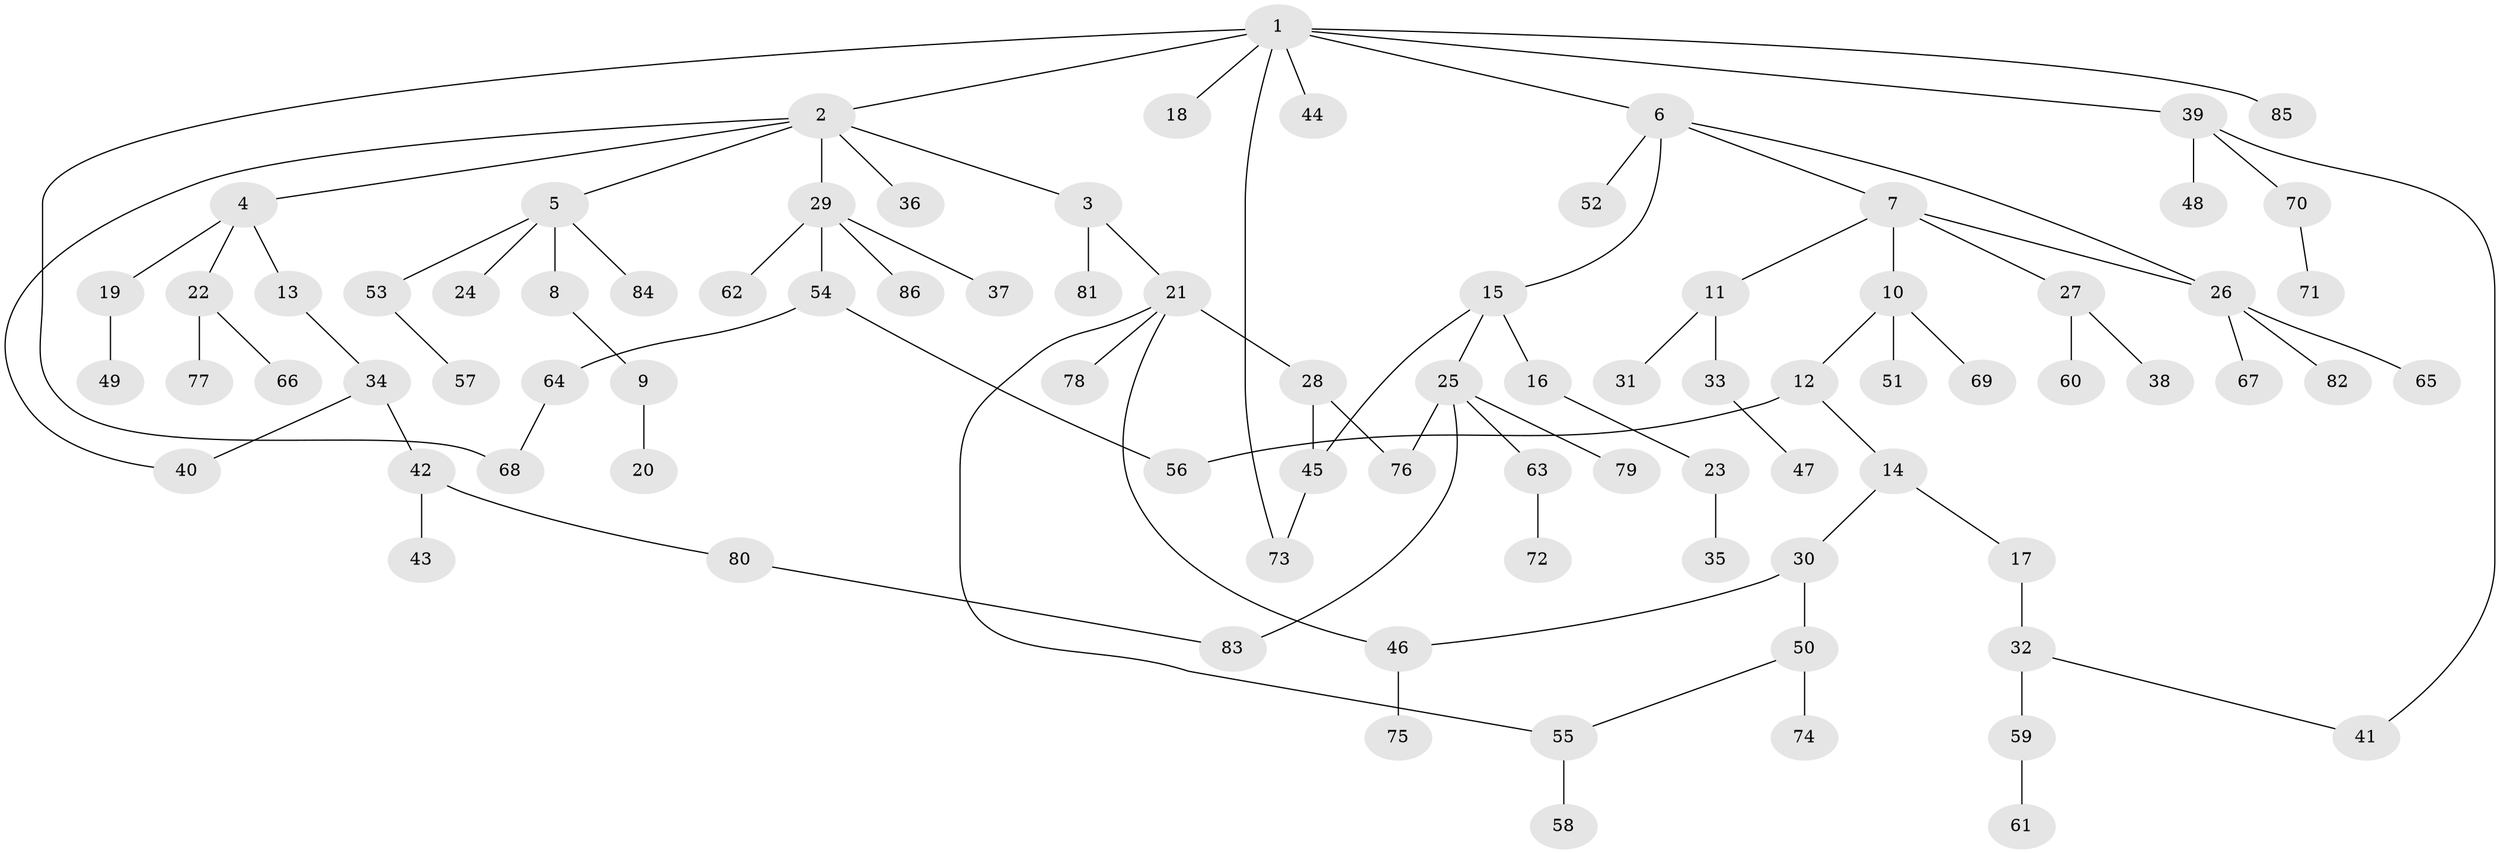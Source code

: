 // Generated by graph-tools (version 1.1) at 2025/13/03/09/25 04:13:21]
// undirected, 86 vertices, 96 edges
graph export_dot {
graph [start="1"]
  node [color=gray90,style=filled];
  1;
  2;
  3;
  4;
  5;
  6;
  7;
  8;
  9;
  10;
  11;
  12;
  13;
  14;
  15;
  16;
  17;
  18;
  19;
  20;
  21;
  22;
  23;
  24;
  25;
  26;
  27;
  28;
  29;
  30;
  31;
  32;
  33;
  34;
  35;
  36;
  37;
  38;
  39;
  40;
  41;
  42;
  43;
  44;
  45;
  46;
  47;
  48;
  49;
  50;
  51;
  52;
  53;
  54;
  55;
  56;
  57;
  58;
  59;
  60;
  61;
  62;
  63;
  64;
  65;
  66;
  67;
  68;
  69;
  70;
  71;
  72;
  73;
  74;
  75;
  76;
  77;
  78;
  79;
  80;
  81;
  82;
  83;
  84;
  85;
  86;
  1 -- 2;
  1 -- 6;
  1 -- 18;
  1 -- 39;
  1 -- 44;
  1 -- 85;
  1 -- 73;
  1 -- 68;
  2 -- 3;
  2 -- 4;
  2 -- 5;
  2 -- 29;
  2 -- 36;
  2 -- 40;
  3 -- 21;
  3 -- 81;
  4 -- 13;
  4 -- 19;
  4 -- 22;
  5 -- 8;
  5 -- 24;
  5 -- 53;
  5 -- 84;
  6 -- 7;
  6 -- 15;
  6 -- 26;
  6 -- 52;
  7 -- 10;
  7 -- 11;
  7 -- 27;
  7 -- 26;
  8 -- 9;
  9 -- 20;
  10 -- 12;
  10 -- 51;
  10 -- 69;
  11 -- 31;
  11 -- 33;
  12 -- 14;
  12 -- 56;
  13 -- 34;
  14 -- 17;
  14 -- 30;
  15 -- 16;
  15 -- 25;
  15 -- 45;
  16 -- 23;
  17 -- 32;
  19 -- 49;
  21 -- 28;
  21 -- 46;
  21 -- 55;
  21 -- 78;
  22 -- 66;
  22 -- 77;
  23 -- 35;
  25 -- 63;
  25 -- 79;
  25 -- 76;
  25 -- 83;
  26 -- 65;
  26 -- 67;
  26 -- 82;
  27 -- 38;
  27 -- 60;
  28 -- 76;
  28 -- 45;
  29 -- 37;
  29 -- 54;
  29 -- 62;
  29 -- 86;
  30 -- 50;
  30 -- 46;
  32 -- 41;
  32 -- 59;
  33 -- 47;
  34 -- 42;
  34 -- 40;
  39 -- 48;
  39 -- 70;
  39 -- 41;
  42 -- 43;
  42 -- 80;
  45 -- 73;
  46 -- 75;
  50 -- 74;
  50 -- 55;
  53 -- 57;
  54 -- 64;
  54 -- 56;
  55 -- 58;
  59 -- 61;
  63 -- 72;
  64 -- 68;
  70 -- 71;
  80 -- 83;
}
